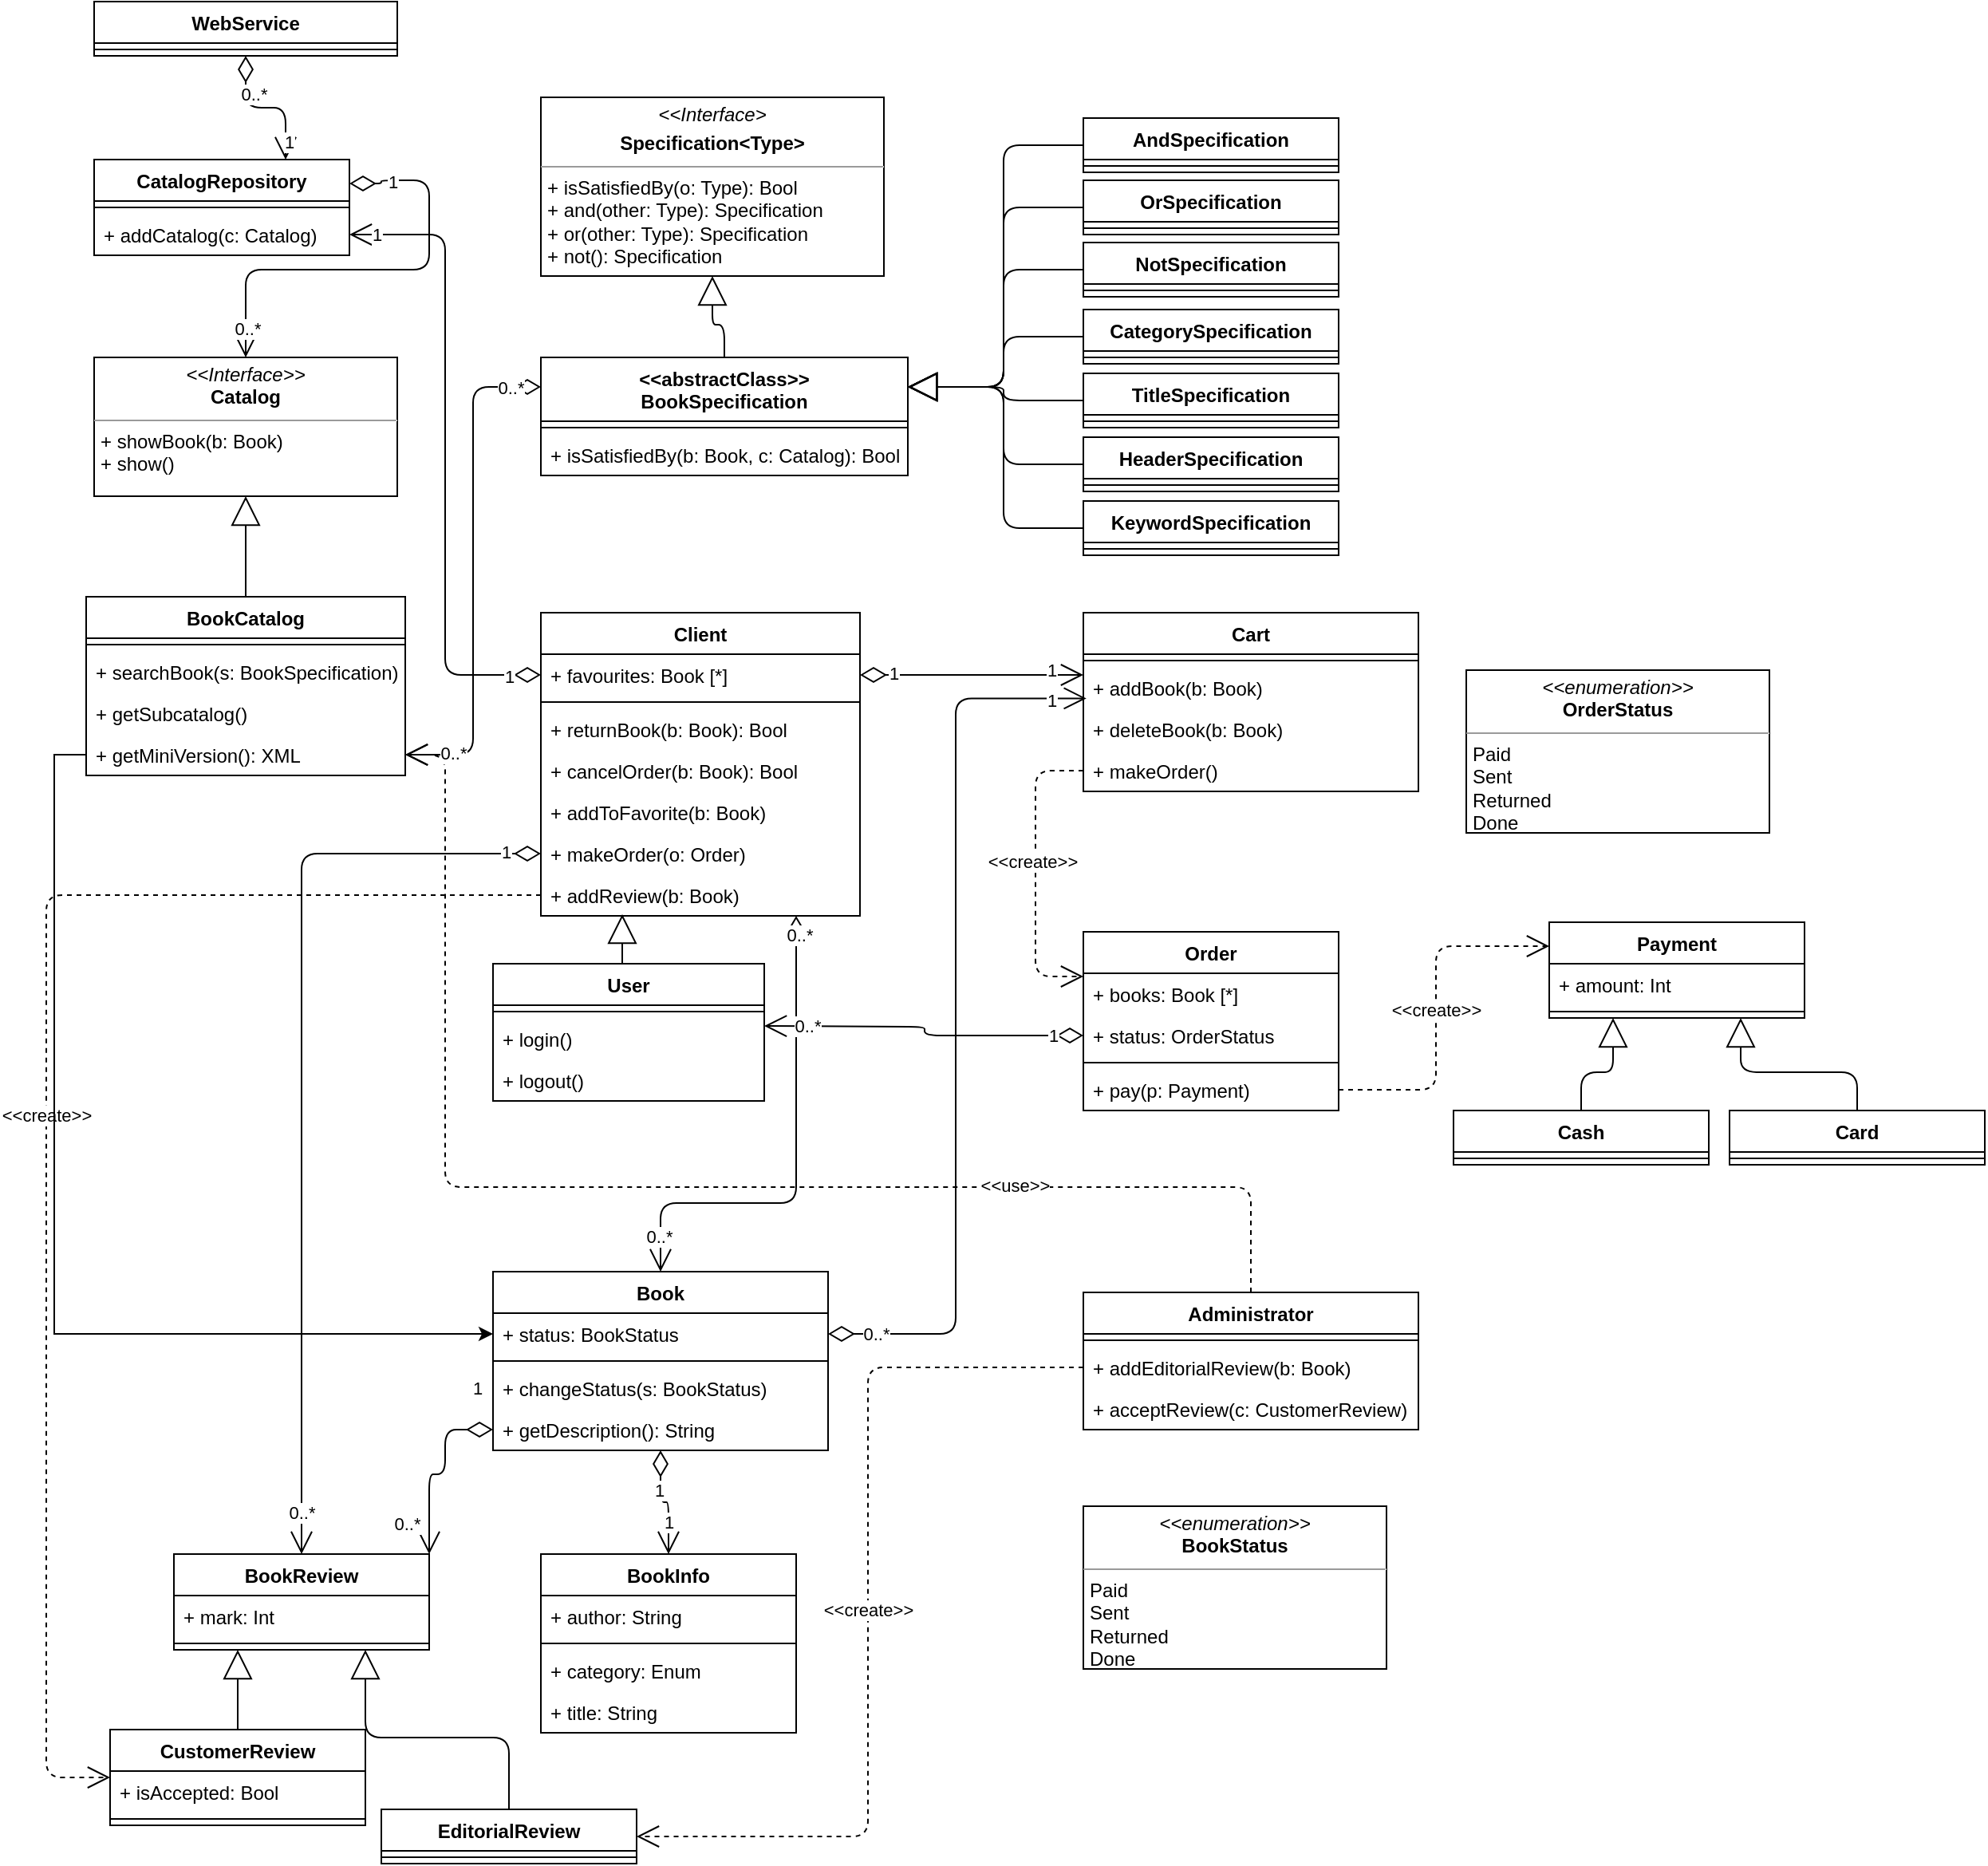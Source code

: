 <mxfile version="13.7.1" type="device"><diagram id="eg3-JLIVmVgbGzoTuYvR" name="Page-1"><mxGraphModel dx="1113" dy="1929" grid="1" gridSize="10" guides="1" tooltips="1" connect="1" arrows="1" fold="1" page="1" pageScale="1" pageWidth="827" pageHeight="1169" math="0" shadow="0"><root><mxCell id="0"/><mxCell id="1" parent="0"/><mxCell id="pzNNBxPWNXdxcWD0nP7Y-1" style="edgeStyle=orthogonalEdgeStyle;rounded=1;orthogonalLoop=1;jettySize=auto;html=1;entryX=0.25;entryY=1;entryDx=0;entryDy=0;endFill=0;endArrow=block;endSize=16;" parent="1" source="pzNNBxPWNXdxcWD0nP7Y-33" target="pzNNBxPWNXdxcWD0nP7Y-37" edge="1"><mxGeometry relative="1" as="geometry"><mxPoint x="1029.6" y="464" as="targetPoint"/></mxGeometry></mxCell><mxCell id="pzNNBxPWNXdxcWD0nP7Y-2" style="edgeStyle=orthogonalEdgeStyle;rounded=1;orthogonalLoop=1;jettySize=auto;html=1;entryX=0.75;entryY=1;entryDx=0;entryDy=0;endFill=0;endArrow=block;endSize=16;" parent="1" source="pzNNBxPWNXdxcWD0nP7Y-35" target="pzNNBxPWNXdxcWD0nP7Y-37" edge="1"><mxGeometry relative="1" as="geometry"><mxPoint x="1093.12" y="464.156" as="targetPoint"/></mxGeometry></mxCell><mxCell id="pzNNBxPWNXdxcWD0nP7Y-43" style="edgeStyle=orthogonalEdgeStyle;rounded=1;orthogonalLoop=1;jettySize=auto;html=1;exitX=0;exitY=0.5;exitDx=0;exitDy=0;entryX=1;entryY=0;entryDx=0;entryDy=0;endArrow=open;align=left;verticalAlign=bottom;endSize=12;startFill=0;startArrow=diamondThin;startSize=14;" parent="1" source="pzNNBxPWNXdxcWD0nP7Y-144" target="pzNNBxPWNXdxcWD0nP7Y-67" edge="1"><mxGeometry relative="1" as="geometry"><mxPoint x="270.0" y="721" as="sourcePoint"/><Array as="points"><mxPoint x="280" y="722"/><mxPoint x="280" y="750"/><mxPoint x="270" y="750"/></Array></mxGeometry></mxCell><mxCell id="pzNNBxPWNXdxcWD0nP7Y-202" value="1" style="edgeLabel;html=1;align=center;verticalAlign=middle;resizable=0;points=[];" parent="pzNNBxPWNXdxcWD0nP7Y-43" vertex="1" connectable="0"><mxGeometry x="-0.629" y="-2" relative="1" as="geometry"><mxPoint x="12" y="-24.38" as="offset"/></mxGeometry></mxCell><mxCell id="pzNNBxPWNXdxcWD0nP7Y-203" value="0..*" style="edgeLabel;html=1;align=center;verticalAlign=middle;resizable=0;points=[];" parent="pzNNBxPWNXdxcWD0nP7Y-43" vertex="1" connectable="0"><mxGeometry x="0.682" relative="1" as="geometry"><mxPoint x="-13.83" as="offset"/></mxGeometry></mxCell><mxCell id="pzNNBxPWNXdxcWD0nP7Y-85" value="&lt;p style=&quot;margin: 0px ; margin-top: 4px ; text-align: center&quot;&gt;&lt;i&gt;&amp;lt;&amp;lt;enumeration&amp;gt;&amp;gt;&lt;/i&gt;&lt;br&gt;&lt;b&gt;OrderStatus&lt;/b&gt;&lt;/p&gt;&lt;hr size=&quot;1&quot;&gt;&lt;p style=&quot;margin: 0px ; margin-left: 4px&quot;&gt;Paid&lt;/p&gt;&lt;p style=&quot;margin: 0px ; margin-left: 4px&quot;&gt;Sent&lt;/p&gt;&lt;p style=&quot;margin: 0px ; margin-left: 4px&quot;&gt;Returned&lt;/p&gt;&lt;p style=&quot;margin: 0px ; margin-left: 4px&quot;&gt;Done&lt;/p&gt;" style="verticalAlign=top;align=left;overflow=fill;fontSize=12;fontFamily=Helvetica;html=1;" parent="1" vertex="1"><mxGeometry x="920" y="246" width="190" height="102" as="geometry"/></mxCell><mxCell id="pzNNBxPWNXdxcWD0nP7Y-98" style="edgeStyle=orthogonalEdgeStyle;rounded=1;orthogonalLoop=1;jettySize=auto;html=1;entryX=0.25;entryY=1;entryDx=0;entryDy=0;endFill=0;endArrow=block;endSize=16;" parent="1" source="pzNNBxPWNXdxcWD0nP7Y-86" target="pzNNBxPWNXdxcWD0nP7Y-67" edge="1"><mxGeometry relative="1" as="geometry"/></mxCell><mxCell id="pzNNBxPWNXdxcWD0nP7Y-99" style="edgeStyle=orthogonalEdgeStyle;rounded=1;orthogonalLoop=1;jettySize=auto;html=1;entryX=0.75;entryY=1;entryDx=0;entryDy=0;endFill=0;endArrow=block;endSize=16;" parent="1" source="pzNNBxPWNXdxcWD0nP7Y-93" target="pzNNBxPWNXdxcWD0nP7Y-67" edge="1"><mxGeometry relative="1" as="geometry"/></mxCell><mxCell id="pzNNBxPWNXdxcWD0nP7Y-107" style="edgeStyle=orthogonalEdgeStyle;rounded=0;orthogonalLoop=1;jettySize=auto;html=1;exitX=0.5;exitY=1;exitDx=0;exitDy=0;" parent="1" edge="1"><mxGeometry relative="1" as="geometry"><mxPoint x="1062.5" y="934" as="sourcePoint"/><mxPoint x="1062.5" y="934" as="targetPoint"/></mxGeometry></mxCell><mxCell id="pzNNBxPWNXdxcWD0nP7Y-118" value="&lt;p style=&quot;margin: 0px ; margin-top: 4px ; text-align: center&quot;&gt;&lt;i&gt;&amp;lt;&amp;lt;Interface&amp;gt;&lt;/i&gt;&lt;/p&gt;&lt;p style=&quot;margin: 0px ; margin-top: 4px ; text-align: center&quot;&gt;&lt;b&gt;Specification&amp;lt;Type&amp;gt;&lt;/b&gt;&lt;/p&gt;&lt;hr size=&quot;1&quot;&gt;&lt;p style=&quot;margin: 0px ; margin-left: 4px&quot;&gt;+ isSatisfiedBy(o: Type): Bool&lt;/p&gt;&lt;p style=&quot;margin: 0px ; margin-left: 4px&quot;&gt;+ and(other: Type): Specification&lt;/p&gt;&lt;p style=&quot;margin: 0px ; margin-left: 4px&quot;&gt;+ or(other: Type): Specification&lt;/p&gt;&lt;p style=&quot;margin: 0px ; margin-left: 4px&quot;&gt;&lt;span&gt;+ not(): Specification&lt;/span&gt;&lt;/p&gt;" style="verticalAlign=top;align=left;overflow=fill;fontSize=12;fontFamily=Helvetica;html=1;" parent="1" vertex="1"><mxGeometry x="340" y="-113" width="215" height="112" as="geometry"/></mxCell><mxCell id="pzNNBxPWNXdxcWD0nP7Y-138" style="edgeStyle=orthogonalEdgeStyle;rounded=0;orthogonalLoop=1;jettySize=auto;html=1;exitX=0.5;exitY=1;exitDx=0;exitDy=0;" parent="1" source="pzNNBxPWNXdxcWD0nP7Y-118" target="pzNNBxPWNXdxcWD0nP7Y-118" edge="1"><mxGeometry relative="1" as="geometry"/></mxCell><mxCell id="pzNNBxPWNXdxcWD0nP7Y-143" value="&lt;p style=&quot;margin: 0px ; margin-top: 4px ; text-align: center&quot;&gt;&lt;i&gt;&amp;lt;&amp;lt;Interface&amp;gt;&amp;gt;&lt;/i&gt;&lt;br&gt;&lt;b&gt;Catalog&lt;/b&gt;&lt;/p&gt;&lt;hr size=&quot;1&quot;&gt;&lt;p style=&quot;margin: 0px ; margin-left: 4px&quot;&gt;+ showBook(b: Book)&lt;br&gt;+ show()&lt;/p&gt;" style="verticalAlign=top;align=left;overflow=fill;fontSize=12;fontFamily=Helvetica;html=1;" parent="1" vertex="1"><mxGeometry x="60" y="50" width="190" height="87" as="geometry"/></mxCell><mxCell id="pzNNBxPWNXdxcWD0nP7Y-148" style="edgeStyle=orthogonalEdgeStyle;rounded=1;orthogonalLoop=1;jettySize=auto;html=1;entryX=0;entryY=0.5;entryDx=0;entryDy=0;endArrow=open;align=left;verticalAlign=bottom;endSize=12;startFill=0;startArrow=diamondThin;startSize=14;" parent="1" source="pzNNBxPWNXdxcWD0nP7Y-5" edge="1"><mxGeometry relative="1" as="geometry"><mxPoint x="530" y="315" as="sourcePoint"/><mxPoint x="680" y="249" as="targetPoint"/></mxGeometry></mxCell><mxCell id="pzNNBxPWNXdxcWD0nP7Y-155" value="1" style="edgeLabel;html=1;align=center;verticalAlign=middle;resizable=0;points=[];" parent="pzNNBxPWNXdxcWD0nP7Y-148" vertex="1" connectable="0"><mxGeometry x="0.784" y="3" relative="1" as="geometry"><mxPoint x="-5" as="offset"/></mxGeometry></mxCell><mxCell id="pzNNBxPWNXdxcWD0nP7Y-196" value="1" style="edgeLabel;html=1;align=center;verticalAlign=middle;resizable=0;points=[];" parent="pzNNBxPWNXdxcWD0nP7Y-148" vertex="1" connectable="0"><mxGeometry x="-0.709" y="1" relative="1" as="geometry"><mxPoint as="offset"/></mxGeometry></mxCell><mxCell id="pzNNBxPWNXdxcWD0nP7Y-157" style="edgeStyle=orthogonalEdgeStyle;rounded=1;orthogonalLoop=1;jettySize=auto;html=1;entryX=0.5;entryY=0;entryDx=0;entryDy=0;endArrow=open;align=left;verticalAlign=bottom;endSize=12;startFill=0;startArrow=diamondThin;startSize=14;" parent="1" source="pzNNBxPWNXdxcWD0nP7Y-19" target="pzNNBxPWNXdxcWD0nP7Y-54" edge="1"><mxGeometry relative="1" as="geometry"><Array as="points"><mxPoint x="500" y="427"/><mxPoint x="500" y="580"/><mxPoint x="165" y="580"/></Array></mxGeometry></mxCell><mxCell id="pzNNBxPWNXdxcWD0nP7Y-198" value="0..*" style="edgeLabel;html=1;align=center;verticalAlign=middle;resizable=0;points=[];" parent="pzNNBxPWNXdxcWD0nP7Y-157" vertex="1" connectable="0"><mxGeometry x="-0.921" y="2" relative="1" as="geometry"><mxPoint as="offset"/></mxGeometry></mxCell><mxCell id="pzNNBxPWNXdxcWD0nP7Y-199" value="0..*" style="edgeLabel;html=1;align=center;verticalAlign=middle;resizable=0;points=[];" parent="pzNNBxPWNXdxcWD0nP7Y-157" vertex="1" connectable="0"><mxGeometry x="0.928" y="2" relative="1" as="geometry"><mxPoint x="-3" y="-11.67" as="offset"/></mxGeometry></mxCell><mxCell id="pzNNBxPWNXdxcWD0nP7Y-158" style="edgeStyle=orthogonalEdgeStyle;rounded=1;orthogonalLoop=1;jettySize=auto;html=1;entryX=0.255;entryY=0.962;entryDx=0;entryDy=0;entryPerimeter=0;endArrow=block;endFill=0;endSize=16;" parent="1" source="pzNNBxPWNXdxcWD0nP7Y-13" target="pzNNBxPWNXdxcWD0nP7Y-19" edge="1"><mxGeometry relative="1" as="geometry"><Array as="points"><mxPoint x="385" y="430"/><mxPoint x="391" y="430"/></Array></mxGeometry></mxCell><mxCell id="pzNNBxPWNXdxcWD0nP7Y-161" style="edgeStyle=orthogonalEdgeStyle;rounded=1;orthogonalLoop=1;jettySize=auto;html=1;entryX=1;entryY=0.5;entryDx=0;entryDy=0;endArrow=open;align=left;verticalAlign=bottom;endSize=12;startFill=0;startArrow=diamondThin;startSize=14;" parent="1" source="pzNNBxPWNXdxcWD0nP7Y-23" edge="1"><mxGeometry relative="1" as="geometry"><mxPoint x="480" y="469" as="targetPoint"/></mxGeometry></mxCell><mxCell id="pzNNBxPWNXdxcWD0nP7Y-167" value="0..*" style="edgeLabel;html=1;align=center;verticalAlign=middle;resizable=0;points=[];" parent="pzNNBxPWNXdxcWD0nP7Y-161" vertex="1" connectable="0"><mxGeometry x="0.759" relative="1" as="geometry"><mxPoint x="2" as="offset"/></mxGeometry></mxCell><mxCell id="pzNNBxPWNXdxcWD0nP7Y-168" value="1" style="edgeLabel;html=1;align=center;verticalAlign=middle;resizable=0;points=[];" parent="pzNNBxPWNXdxcWD0nP7Y-161" vertex="1" connectable="0"><mxGeometry x="-0.81" relative="1" as="geometry"><mxPoint as="offset"/></mxGeometry></mxCell><mxCell id="pzNNBxPWNXdxcWD0nP7Y-26" value="Cart" style="swimlane;fontStyle=1;align=center;verticalAlign=top;childLayout=stackLayout;horizontal=1;startSize=26;horizontalStack=0;resizeParent=1;resizeParentMax=0;resizeLast=0;collapsible=1;marginBottom=0;" parent="1" vertex="1"><mxGeometry x="680" y="210" width="210" height="112" as="geometry"/></mxCell><mxCell id="pzNNBxPWNXdxcWD0nP7Y-28" value="" style="line;strokeWidth=1;fillColor=none;align=left;verticalAlign=middle;spacingTop=-1;spacingLeft=3;spacingRight=3;rotatable=0;labelPosition=right;points=[];portConstraint=eastwest;" parent="pzNNBxPWNXdxcWD0nP7Y-26" vertex="1"><mxGeometry y="26" width="210" height="8" as="geometry"/></mxCell><mxCell id="pzNNBxPWNXdxcWD0nP7Y-29" value="+ addBook(b: Book)" style="text;strokeColor=none;fillColor=none;align=left;verticalAlign=top;spacingLeft=4;spacingRight=4;overflow=hidden;rotatable=0;points=[[0,0.5],[1,0.5]];portConstraint=eastwest;" parent="pzNNBxPWNXdxcWD0nP7Y-26" vertex="1"><mxGeometry y="34" width="210" height="26" as="geometry"/></mxCell><mxCell id="pzNNBxPWNXdxcWD0nP7Y-170" value="+ deleteBook(b: Book)" style="text;strokeColor=none;fillColor=none;align=left;verticalAlign=top;spacingLeft=4;spacingRight=4;overflow=hidden;rotatable=0;points=[[0,0.5],[1,0.5]];portConstraint=eastwest;" parent="pzNNBxPWNXdxcWD0nP7Y-26" vertex="1"><mxGeometry y="60" width="210" height="26" as="geometry"/></mxCell><mxCell id="pzNNBxPWNXdxcWD0nP7Y-30" value="+ makeOrder()" style="text;strokeColor=none;fillColor=none;align=left;verticalAlign=top;spacingLeft=4;spacingRight=4;overflow=hidden;rotatable=0;points=[[0,0.5],[1,0.5]];portConstraint=eastwest;" parent="pzNNBxPWNXdxcWD0nP7Y-26" vertex="1"><mxGeometry y="86" width="210" height="26" as="geometry"/></mxCell><mxCell id="pzNNBxPWNXdxcWD0nP7Y-3" value="Client" style="swimlane;fontStyle=1;align=center;verticalAlign=top;childLayout=stackLayout;horizontal=1;startSize=26;horizontalStack=0;resizeParent=1;resizeParentMax=0;resizeLast=0;collapsible=1;marginBottom=0;" parent="1" vertex="1"><mxGeometry x="340" y="210" width="200" height="190" as="geometry"/></mxCell><mxCell id="pzNNBxPWNXdxcWD0nP7Y-5" value="+ favourites: Book [*]" style="text;strokeColor=none;fillColor=none;align=left;verticalAlign=top;spacingLeft=4;spacingRight=4;overflow=hidden;rotatable=0;points=[[0,0.5],[1,0.5]];portConstraint=eastwest;" parent="pzNNBxPWNXdxcWD0nP7Y-3" vertex="1"><mxGeometry y="26" width="200" height="26" as="geometry"/></mxCell><mxCell id="pzNNBxPWNXdxcWD0nP7Y-6" value="" style="line;strokeWidth=1;fillColor=none;align=left;verticalAlign=middle;spacingTop=-1;spacingLeft=3;spacingRight=3;rotatable=0;labelPosition=right;points=[];portConstraint=eastwest;" parent="pzNNBxPWNXdxcWD0nP7Y-3" vertex="1"><mxGeometry y="52" width="200" height="8" as="geometry"/></mxCell><mxCell id="pzNNBxPWNXdxcWD0nP7Y-7" value="+ returnBook(b: Book): Bool" style="text;strokeColor=none;fillColor=none;align=left;verticalAlign=top;spacingLeft=4;spacingRight=4;overflow=hidden;rotatable=0;points=[[0,0.5],[1,0.5]];portConstraint=eastwest;" parent="pzNNBxPWNXdxcWD0nP7Y-3" vertex="1"><mxGeometry y="60" width="200" height="26" as="geometry"/></mxCell><mxCell id="pzNNBxPWNXdxcWD0nP7Y-8" value="+ cancelOrder(b: Book): Bool" style="text;strokeColor=none;fillColor=none;align=left;verticalAlign=top;spacingLeft=4;spacingRight=4;overflow=hidden;rotatable=0;points=[[0,0.5],[1,0.5]];portConstraint=eastwest;" parent="pzNNBxPWNXdxcWD0nP7Y-3" vertex="1"><mxGeometry y="86" width="200" height="26" as="geometry"/></mxCell><mxCell id="pzNNBxPWNXdxcWD0nP7Y-10" value="+ addToFavorite(b: Book)" style="text;strokeColor=none;fillColor=none;align=left;verticalAlign=top;spacingLeft=4;spacingRight=4;overflow=hidden;rotatable=0;points=[[0,0.5],[1,0.5]];portConstraint=eastwest;" parent="pzNNBxPWNXdxcWD0nP7Y-3" vertex="1"><mxGeometry y="112" width="200" height="26" as="geometry"/></mxCell><mxCell id="pzNNBxPWNXdxcWD0nP7Y-150" value="+ makeOrder(o: Order)" style="text;strokeColor=none;fillColor=none;align=left;verticalAlign=top;spacingLeft=4;spacingRight=4;overflow=hidden;rotatable=0;points=[[0,0.5],[1,0.5]];portConstraint=eastwest;" parent="pzNNBxPWNXdxcWD0nP7Y-3" vertex="1"><mxGeometry y="138" width="200" height="26" as="geometry"/></mxCell><mxCell id="pzNNBxPWNXdxcWD0nP7Y-19" value="+ addReview(b: Book)" style="text;strokeColor=none;fillColor=none;align=left;verticalAlign=top;spacingLeft=4;spacingRight=4;overflow=hidden;rotatable=0;points=[[0,0.5],[1,0.5]];portConstraint=eastwest;" parent="pzNNBxPWNXdxcWD0nP7Y-3" vertex="1"><mxGeometry y="164" width="200" height="26" as="geometry"/></mxCell><mxCell id="pzNNBxPWNXdxcWD0nP7Y-173" style="edgeStyle=orthogonalEdgeStyle;rounded=1;orthogonalLoop=1;jettySize=auto;html=1;entryX=0.5;entryY=1;entryDx=0;entryDy=0;endArrow=block;endFill=0;endSize=16;exitX=0.5;exitY=0;exitDx=0;exitDy=0;" parent="1" source="pzNNBxPWNXdxcWD0nP7Y-78" target="pzNNBxPWNXdxcWD0nP7Y-143" edge="1"><mxGeometry relative="1" as="geometry"><Array as="points"><mxPoint x="155" y="200"/></Array></mxGeometry></mxCell><mxCell id="pzNNBxPWNXdxcWD0nP7Y-169" style="edgeStyle=orthogonalEdgeStyle;rounded=1;orthogonalLoop=1;jettySize=auto;html=1;entryX=1;entryY=0.5;entryDx=0;entryDy=0;endArrow=open;endFill=1;endSize=12;dashed=1;" parent="1" source="pzNNBxPWNXdxcWD0nP7Y-46" target="pzNNBxPWNXdxcWD0nP7Y-84" edge="1"><mxGeometry relative="1" as="geometry"><Array as="points"><mxPoint x="675" y="570"/><mxPoint x="280" y="570"/><mxPoint x="280" y="335"/></Array></mxGeometry></mxCell><mxCell id="pzNNBxPWNXdxcWD0nP7Y-175" value="&amp;lt;&amp;lt;use&amp;gt;&amp;gt;" style="edgeLabel;html=1;align=center;verticalAlign=middle;resizable=0;points=[];" parent="pzNNBxPWNXdxcWD0nP7Y-169" vertex="1" connectable="0"><mxGeometry x="-0.506" y="-1" relative="1" as="geometry"><mxPoint as="offset"/></mxGeometry></mxCell><mxCell id="pzNNBxPWNXdxcWD0nP7Y-163" value="&amp;lt;&amp;lt;create&amp;gt;&amp;gt;" style="edgeStyle=orthogonalEdgeStyle;rounded=1;orthogonalLoop=1;jettySize=auto;html=1;entryX=1;entryY=0.5;entryDx=0;entryDy=0;endArrow=open;endFill=1;exitX=0;exitY=0.5;exitDx=0;exitDy=0;endSize=12;dashed=1;" parent="1" source="pzNNBxPWNXdxcWD0nP7Y-49" target="pzNNBxPWNXdxcWD0nP7Y-93" edge="1"><mxGeometry relative="1" as="geometry"/></mxCell><mxCell id="pzNNBxPWNXdxcWD0nP7Y-13" value="User" style="swimlane;fontStyle=1;align=center;verticalAlign=top;childLayout=stackLayout;horizontal=1;startSize=26;horizontalStack=0;resizeParent=1;resizeParentMax=0;resizeLast=0;collapsible=1;marginBottom=0;" parent="1" vertex="1"><mxGeometry x="310" y="430" width="170" height="86" as="geometry"/></mxCell><mxCell id="pzNNBxPWNXdxcWD0nP7Y-16" value="" style="line;strokeWidth=1;fillColor=none;align=left;verticalAlign=middle;spacingTop=-1;spacingLeft=3;spacingRight=3;rotatable=0;labelPosition=right;points=[];portConstraint=eastwest;" parent="pzNNBxPWNXdxcWD0nP7Y-13" vertex="1"><mxGeometry y="26" width="170" height="8" as="geometry"/></mxCell><mxCell id="pzNNBxPWNXdxcWD0nP7Y-17" value="+ login()" style="text;strokeColor=none;fillColor=none;align=left;verticalAlign=top;spacingLeft=4;spacingRight=4;overflow=hidden;rotatable=0;points=[[0,0.5],[1,0.5]];portConstraint=eastwest;" parent="pzNNBxPWNXdxcWD0nP7Y-13" vertex="1"><mxGeometry y="34" width="170" height="26" as="geometry"/></mxCell><mxCell id="pzNNBxPWNXdxcWD0nP7Y-18" value="+ logout()" style="text;strokeColor=none;fillColor=none;align=left;verticalAlign=top;spacingLeft=4;spacingRight=4;overflow=hidden;rotatable=0;points=[[0,0.5],[1,0.5]];portConstraint=eastwest;" parent="pzNNBxPWNXdxcWD0nP7Y-13" vertex="1"><mxGeometry y="60" width="170" height="26" as="geometry"/></mxCell><mxCell id="pzNNBxPWNXdxcWD0nP7Y-20" value="Order" style="swimlane;fontStyle=1;align=center;verticalAlign=top;childLayout=stackLayout;horizontal=1;startSize=26;horizontalStack=0;resizeParent=1;resizeParentMax=0;resizeLast=0;collapsible=1;marginBottom=0;" parent="1" vertex="1"><mxGeometry x="680" y="410" width="160" height="112" as="geometry"/></mxCell><mxCell id="pzNNBxPWNXdxcWD0nP7Y-22" value="+ books: Book [*]" style="text;strokeColor=none;fillColor=none;align=left;verticalAlign=top;spacingLeft=4;spacingRight=4;overflow=hidden;rotatable=0;points=[[0,0.5],[1,0.5]];portConstraint=eastwest;" parent="pzNNBxPWNXdxcWD0nP7Y-20" vertex="1"><mxGeometry y="26" width="160" height="26" as="geometry"/></mxCell><mxCell id="pzNNBxPWNXdxcWD0nP7Y-23" value="+ status: OrderStatus" style="text;strokeColor=none;fillColor=none;align=left;verticalAlign=top;spacingLeft=4;spacingRight=4;overflow=hidden;rotatable=0;points=[[0,0.5],[1,0.5]];portConstraint=eastwest;" parent="pzNNBxPWNXdxcWD0nP7Y-20" vertex="1"><mxGeometry y="52" width="160" height="26" as="geometry"/></mxCell><mxCell id="pzNNBxPWNXdxcWD0nP7Y-24" value="" style="line;strokeWidth=1;fillColor=none;align=left;verticalAlign=middle;spacingTop=-1;spacingLeft=3;spacingRight=3;rotatable=0;labelPosition=right;points=[];portConstraint=eastwest;" parent="pzNNBxPWNXdxcWD0nP7Y-20" vertex="1"><mxGeometry y="78" width="160" height="8" as="geometry"/></mxCell><mxCell id="pzNNBxPWNXdxcWD0nP7Y-25" value="+ pay(p: Payment)" style="text;strokeColor=none;fillColor=none;align=left;verticalAlign=top;spacingLeft=4;spacingRight=4;overflow=hidden;rotatable=0;points=[[0,0.5],[1,0.5]];portConstraint=eastwest;" parent="pzNNBxPWNXdxcWD0nP7Y-20" vertex="1"><mxGeometry y="86" width="160" height="26" as="geometry"/></mxCell><mxCell id="pzNNBxPWNXdxcWD0nP7Y-171" style="edgeStyle=orthogonalEdgeStyle;rounded=1;orthogonalLoop=1;jettySize=auto;html=1;entryX=0;entryY=0.25;entryDx=0;entryDy=0;endArrow=open;endFill=1;endSize=12;dashed=1;" parent="1" source="pzNNBxPWNXdxcWD0nP7Y-30" target="pzNNBxPWNXdxcWD0nP7Y-20" edge="1"><mxGeometry relative="1" as="geometry"/></mxCell><mxCell id="pzNNBxPWNXdxcWD0nP7Y-197" value="&amp;lt;&amp;lt;create&amp;gt;&amp;gt;" style="edgeLabel;html=1;align=center;verticalAlign=middle;resizable=0;points=[];" parent="pzNNBxPWNXdxcWD0nP7Y-171" vertex="1" connectable="0"><mxGeometry x="-0.084" y="-2" relative="1" as="geometry"><mxPoint as="offset"/></mxGeometry></mxCell><mxCell id="pzNNBxPWNXdxcWD0nP7Y-37" value="Payment" style="swimlane;fontStyle=1;align=center;verticalAlign=top;childLayout=stackLayout;horizontal=1;startSize=26;horizontalStack=0;resizeParent=1;resizeParentMax=0;resizeLast=0;collapsible=1;marginBottom=0;" parent="1" vertex="1"><mxGeometry x="972" y="404" width="160" height="60" as="geometry"/></mxCell><mxCell id="pzNNBxPWNXdxcWD0nP7Y-172" value="+ amount: Int" style="text;strokeColor=none;fillColor=none;align=left;verticalAlign=top;spacingLeft=4;spacingRight=4;overflow=hidden;rotatable=0;points=[[0,0.5],[1,0.5]];portConstraint=eastwest;" parent="pzNNBxPWNXdxcWD0nP7Y-37" vertex="1"><mxGeometry y="26" width="160" height="26" as="geometry"/></mxCell><mxCell id="pzNNBxPWNXdxcWD0nP7Y-38" value="" style="line;strokeWidth=1;fillColor=none;align=left;verticalAlign=middle;spacingTop=-1;spacingLeft=3;spacingRight=3;rotatable=0;labelPosition=right;points=[];portConstraint=eastwest;" parent="pzNNBxPWNXdxcWD0nP7Y-37" vertex="1"><mxGeometry y="52" width="160" height="8" as="geometry"/></mxCell><mxCell id="pzNNBxPWNXdxcWD0nP7Y-178" value="&amp;lt;&amp;lt;create&amp;gt;&amp;gt;" style="edgeStyle=orthogonalEdgeStyle;rounded=1;orthogonalLoop=1;jettySize=auto;html=1;entryX=0;entryY=0.25;entryDx=0;entryDy=0;endArrow=open;endFill=1;endSize=12;dashed=1;" parent="1" source="pzNNBxPWNXdxcWD0nP7Y-25" target="pzNNBxPWNXdxcWD0nP7Y-37" edge="1"><mxGeometry relative="1" as="geometry"/></mxCell><mxCell id="pzNNBxPWNXdxcWD0nP7Y-190" style="edgeStyle=orthogonalEdgeStyle;rounded=1;orthogonalLoop=1;jettySize=auto;html=1;endArrow=block;endFill=0;endSize=16;" parent="1" source="pzNNBxPWNXdxcWD0nP7Y-119" target="pzNNBxPWNXdxcWD0nP7Y-118" edge="1"><mxGeometry relative="1" as="geometry"/></mxCell><mxCell id="pzNNBxPWNXdxcWD0nP7Y-193" style="edgeStyle=orthogonalEdgeStyle;rounded=1;orthogonalLoop=1;jettySize=auto;html=1;exitX=0;exitY=0.25;exitDx=0;exitDy=0;entryX=1;entryY=0.5;entryDx=0;entryDy=0;endArrow=open;align=left;verticalAlign=bottom;endSize=12;startFill=0;startArrow=diamondThin;startSize=14;" parent="1" source="pzNNBxPWNXdxcWD0nP7Y-119" target="pzNNBxPWNXdxcWD0nP7Y-84" edge="1"><mxGeometry relative="1" as="geometry"/></mxCell><mxCell id="pzNNBxPWNXdxcWD0nP7Y-206" value="0..*" style="edgeLabel;html=1;align=center;verticalAlign=middle;resizable=0;points=[];" parent="pzNNBxPWNXdxcWD0nP7Y-193" vertex="1" connectable="0"><mxGeometry x="0.887" y="-1" relative="1" as="geometry"><mxPoint x="12" as="offset"/></mxGeometry></mxCell><mxCell id="pzNNBxPWNXdxcWD0nP7Y-207" value="0..*" style="edgeLabel;html=1;align=center;verticalAlign=middle;resizable=0;points=[];" parent="pzNNBxPWNXdxcWD0nP7Y-193" vertex="1" connectable="0"><mxGeometry x="-0.875" relative="1" as="geometry"><mxPoint as="offset"/></mxGeometry></mxCell><mxCell id="pzNNBxPWNXdxcWD0nP7Y-119" value="&lt;&lt;abstractClass&gt;&gt;&#10;BookSpecification" style="swimlane;fontStyle=1;align=center;verticalAlign=top;childLayout=stackLayout;horizontal=1;startSize=40;horizontalStack=0;resizeParent=1;resizeParentMax=0;resizeLast=0;collapsible=1;marginBottom=0;" parent="1" vertex="1"><mxGeometry x="340" y="50" width="230" height="74" as="geometry"/></mxCell><mxCell id="pzNNBxPWNXdxcWD0nP7Y-121" value="" style="line;strokeWidth=1;fillColor=none;align=left;verticalAlign=middle;spacingTop=-1;spacingLeft=3;spacingRight=3;rotatable=0;labelPosition=right;points=[];portConstraint=eastwest;" parent="pzNNBxPWNXdxcWD0nP7Y-119" vertex="1"><mxGeometry y="40" width="230" height="8" as="geometry"/></mxCell><mxCell id="pzNNBxPWNXdxcWD0nP7Y-120" value="+ isSatisfiedBy(b: Book, c: Catalog): Bool" style="text;strokeColor=none;fillColor=none;align=left;verticalAlign=top;spacingLeft=4;spacingRight=4;overflow=hidden;rotatable=0;points=[[0,0.5],[1,0.5]];portConstraint=eastwest;" parent="pzNNBxPWNXdxcWD0nP7Y-119" vertex="1"><mxGeometry y="48" width="230" height="26" as="geometry"/></mxCell><mxCell id="pzNNBxPWNXdxcWD0nP7Y-182" style="edgeStyle=orthogonalEdgeStyle;rounded=1;orthogonalLoop=1;jettySize=auto;html=1;entryX=1;entryY=0.25;entryDx=0;entryDy=0;endArrow=block;align=center;verticalAlign=middle;endSize=16;endFill=0;" parent="1" source="pzNNBxPWNXdxcWD0nP7Y-108" target="pzNNBxPWNXdxcWD0nP7Y-119" edge="1"><mxGeometry relative="1" as="geometry"/></mxCell><mxCell id="pzNNBxPWNXdxcWD0nP7Y-108" value="AndSpecification" style="swimlane;fontStyle=1;align=center;verticalAlign=top;childLayout=stackLayout;horizontal=1;startSize=26;horizontalStack=0;resizeParent=1;resizeParentMax=0;resizeLast=0;collapsible=1;marginBottom=0;" parent="1" vertex="1"><mxGeometry x="680" y="-100" width="160" height="34" as="geometry"/></mxCell><mxCell id="pzNNBxPWNXdxcWD0nP7Y-110" value="" style="line;strokeWidth=1;fillColor=none;align=left;verticalAlign=middle;spacingTop=-1;spacingLeft=3;spacingRight=3;rotatable=0;labelPosition=right;points=[];portConstraint=eastwest;" parent="pzNNBxPWNXdxcWD0nP7Y-108" vertex="1"><mxGeometry y="26" width="160" height="8" as="geometry"/></mxCell><mxCell id="pzNNBxPWNXdxcWD0nP7Y-184" style="edgeStyle=orthogonalEdgeStyle;rounded=1;orthogonalLoop=1;jettySize=auto;html=1;entryX=1;entryY=0.25;entryDx=0;entryDy=0;endArrow=block;endFill=0;endSize=16;" parent="1" source="pzNNBxPWNXdxcWD0nP7Y-114" target="pzNNBxPWNXdxcWD0nP7Y-119" edge="1"><mxGeometry relative="1" as="geometry"/></mxCell><mxCell id="pzNNBxPWNXdxcWD0nP7Y-114" value="OrSpecification" style="swimlane;fontStyle=1;align=center;verticalAlign=top;childLayout=stackLayout;horizontal=1;startSize=26;horizontalStack=0;resizeParent=1;resizeParentMax=0;resizeLast=0;collapsible=1;marginBottom=0;" parent="1" vertex="1"><mxGeometry x="680" y="-61" width="160" height="34" as="geometry"/></mxCell><mxCell id="pzNNBxPWNXdxcWD0nP7Y-115" value="" style="line;strokeWidth=1;fillColor=none;align=left;verticalAlign=middle;spacingTop=-1;spacingLeft=3;spacingRight=3;rotatable=0;labelPosition=right;points=[];portConstraint=eastwest;" parent="pzNNBxPWNXdxcWD0nP7Y-114" vertex="1"><mxGeometry y="26" width="160" height="8" as="geometry"/></mxCell><mxCell id="pzNNBxPWNXdxcWD0nP7Y-185" style="edgeStyle=orthogonalEdgeStyle;rounded=1;orthogonalLoop=1;jettySize=auto;html=1;entryX=1;entryY=0.25;entryDx=0;entryDy=0;endArrow=block;endFill=0;endSize=16;" parent="1" source="pzNNBxPWNXdxcWD0nP7Y-112" target="pzNNBxPWNXdxcWD0nP7Y-119" edge="1"><mxGeometry relative="1" as="geometry"/></mxCell><mxCell id="pzNNBxPWNXdxcWD0nP7Y-112" value="NotSpecification" style="swimlane;fontStyle=1;align=center;verticalAlign=top;childLayout=stackLayout;horizontal=1;startSize=26;horizontalStack=0;resizeParent=1;resizeParentMax=0;resizeLast=0;collapsible=1;marginBottom=0;" parent="1" vertex="1"><mxGeometry x="680" y="-22" width="160" height="34" as="geometry"/></mxCell><mxCell id="pzNNBxPWNXdxcWD0nP7Y-113" value="" style="line;strokeWidth=1;fillColor=none;align=left;verticalAlign=middle;spacingTop=-1;spacingLeft=3;spacingRight=3;rotatable=0;labelPosition=right;points=[];portConstraint=eastwest;" parent="pzNNBxPWNXdxcWD0nP7Y-112" vertex="1"><mxGeometry y="26" width="160" height="8" as="geometry"/></mxCell><mxCell id="pzNNBxPWNXdxcWD0nP7Y-186" style="edgeStyle=orthogonalEdgeStyle;rounded=1;orthogonalLoop=1;jettySize=auto;html=1;entryX=1;entryY=0.25;entryDx=0;entryDy=0;endArrow=block;endFill=0;endSize=16;" parent="1" source="pzNNBxPWNXdxcWD0nP7Y-128" target="pzNNBxPWNXdxcWD0nP7Y-119" edge="1"><mxGeometry relative="1" as="geometry"/></mxCell><mxCell id="pzNNBxPWNXdxcWD0nP7Y-128" value="CategorySpecification" style="swimlane;fontStyle=1;align=center;verticalAlign=top;childLayout=stackLayout;horizontal=1;startSize=26;horizontalStack=0;resizeParent=1;resizeParentMax=0;resizeLast=0;collapsible=1;marginBottom=0;" parent="1" vertex="1"><mxGeometry x="680" y="20" width="160" height="34" as="geometry"/></mxCell><mxCell id="pzNNBxPWNXdxcWD0nP7Y-129" value="" style="line;strokeWidth=1;fillColor=none;align=left;verticalAlign=middle;spacingTop=-1;spacingLeft=3;spacingRight=3;rotatable=0;labelPosition=right;points=[];portConstraint=eastwest;" parent="pzNNBxPWNXdxcWD0nP7Y-128" vertex="1"><mxGeometry y="26" width="160" height="8" as="geometry"/></mxCell><mxCell id="pzNNBxPWNXdxcWD0nP7Y-187" style="edgeStyle=orthogonalEdgeStyle;rounded=1;orthogonalLoop=1;jettySize=auto;html=1;entryX=1;entryY=0.25;entryDx=0;entryDy=0;endArrow=block;endFill=0;endSize=16;" parent="1" source="pzNNBxPWNXdxcWD0nP7Y-124" target="pzNNBxPWNXdxcWD0nP7Y-119" edge="1"><mxGeometry relative="1" as="geometry"/></mxCell><mxCell id="pzNNBxPWNXdxcWD0nP7Y-124" value="TitleSpecification" style="swimlane;fontStyle=1;align=center;verticalAlign=top;childLayout=stackLayout;horizontal=1;startSize=26;horizontalStack=0;resizeParent=1;resizeParentMax=0;resizeLast=0;collapsible=1;marginBottom=0;" parent="1" vertex="1"><mxGeometry x="680" y="60" width="160" height="34" as="geometry"/></mxCell><mxCell id="pzNNBxPWNXdxcWD0nP7Y-125" value="" style="line;strokeWidth=1;fillColor=none;align=left;verticalAlign=middle;spacingTop=-1;spacingLeft=3;spacingRight=3;rotatable=0;labelPosition=right;points=[];portConstraint=eastwest;" parent="pzNNBxPWNXdxcWD0nP7Y-124" vertex="1"><mxGeometry y="26" width="160" height="8" as="geometry"/></mxCell><mxCell id="pzNNBxPWNXdxcWD0nP7Y-188" style="edgeStyle=orthogonalEdgeStyle;rounded=1;orthogonalLoop=1;jettySize=auto;html=1;entryX=1;entryY=0.25;entryDx=0;entryDy=0;endArrow=block;endFill=0;endSize=16;" parent="1" source="pzNNBxPWNXdxcWD0nP7Y-116" target="pzNNBxPWNXdxcWD0nP7Y-119" edge="1"><mxGeometry relative="1" as="geometry"/></mxCell><mxCell id="pzNNBxPWNXdxcWD0nP7Y-116" value="HeaderSpecification" style="swimlane;fontStyle=1;align=center;verticalAlign=top;childLayout=stackLayout;horizontal=1;startSize=26;horizontalStack=0;resizeParent=1;resizeParentMax=0;resizeLast=0;collapsible=1;marginBottom=0;" parent="1" vertex="1"><mxGeometry x="680" y="100" width="160" height="34" as="geometry"/></mxCell><mxCell id="pzNNBxPWNXdxcWD0nP7Y-117" value="" style="line;strokeWidth=1;fillColor=none;align=left;verticalAlign=middle;spacingTop=-1;spacingLeft=3;spacingRight=3;rotatable=0;labelPosition=right;points=[];portConstraint=eastwest;" parent="pzNNBxPWNXdxcWD0nP7Y-116" vertex="1"><mxGeometry y="26" width="160" height="8" as="geometry"/></mxCell><mxCell id="pzNNBxPWNXdxcWD0nP7Y-189" style="edgeStyle=orthogonalEdgeStyle;rounded=1;orthogonalLoop=1;jettySize=auto;html=1;entryX=1;entryY=0.25;entryDx=0;entryDy=0;endArrow=block;endFill=0;endSize=16;" parent="1" source="pzNNBxPWNXdxcWD0nP7Y-126" target="pzNNBxPWNXdxcWD0nP7Y-119" edge="1"><mxGeometry relative="1" as="geometry"/></mxCell><mxCell id="pzNNBxPWNXdxcWD0nP7Y-126" value="KeywordSpecification" style="swimlane;fontStyle=1;align=center;verticalAlign=top;childLayout=stackLayout;horizontal=1;startSize=26;horizontalStack=0;resizeParent=1;resizeParentMax=0;resizeLast=0;collapsible=1;marginBottom=0;" parent="1" vertex="1"><mxGeometry x="680" y="140" width="160" height="34" as="geometry"/></mxCell><mxCell id="pzNNBxPWNXdxcWD0nP7Y-127" value="" style="line;strokeWidth=1;fillColor=none;align=left;verticalAlign=middle;spacingTop=-1;spacingLeft=3;spacingRight=3;rotatable=0;labelPosition=right;points=[];portConstraint=eastwest;" parent="pzNNBxPWNXdxcWD0nP7Y-126" vertex="1"><mxGeometry y="26" width="160" height="8" as="geometry"/></mxCell><mxCell id="pzNNBxPWNXdxcWD0nP7Y-46" value="Administrator" style="swimlane;fontStyle=1;align=center;verticalAlign=top;childLayout=stackLayout;horizontal=1;startSize=26;horizontalStack=0;resizeParent=1;resizeParentMax=0;resizeLast=0;collapsible=1;marginBottom=0;" parent="1" vertex="1"><mxGeometry x="680" y="636" width="210" height="86" as="geometry"/></mxCell><mxCell id="pzNNBxPWNXdxcWD0nP7Y-48" value="" style="line;strokeWidth=1;fillColor=none;align=left;verticalAlign=middle;spacingTop=-1;spacingLeft=3;spacingRight=3;rotatable=0;labelPosition=right;points=[];portConstraint=eastwest;" parent="pzNNBxPWNXdxcWD0nP7Y-46" vertex="1"><mxGeometry y="26" width="210" height="8" as="geometry"/></mxCell><mxCell id="pzNNBxPWNXdxcWD0nP7Y-49" value="+ addEditorialReview(b: Book)" style="text;strokeColor=none;fillColor=none;align=left;verticalAlign=top;spacingLeft=4;spacingRight=4;overflow=hidden;rotatable=0;points=[[0,0.5],[1,0.5]];portConstraint=eastwest;" parent="pzNNBxPWNXdxcWD0nP7Y-46" vertex="1"><mxGeometry y="34" width="210" height="26" as="geometry"/></mxCell><mxCell id="pzNNBxPWNXdxcWD0nP7Y-50" value="+ acceptReview(с: CustomerReview)" style="text;strokeColor=none;fillColor=none;align=left;verticalAlign=top;spacingLeft=4;spacingRight=4;overflow=hidden;rotatable=0;points=[[0,0.5],[1,0.5]];portConstraint=eastwest;" parent="pzNNBxPWNXdxcWD0nP7Y-46" vertex="1"><mxGeometry y="60" width="210" height="26" as="geometry"/></mxCell><mxCell id="pzNNBxPWNXdxcWD0nP7Y-195" style="edgeStyle=orthogonalEdgeStyle;rounded=1;orthogonalLoop=1;jettySize=auto;html=1;entryX=1;entryY=0.5;entryDx=0;entryDy=0;endArrow=open;align=left;verticalAlign=bottom;endSize=12;startFill=0;startArrow=diamondThin;startSize=14;" parent="1" source="pzNNBxPWNXdxcWD0nP7Y-5" target="lQql-NUci22PNePwxh9y-10" edge="1"><mxGeometry relative="1" as="geometry"/></mxCell><mxCell id="lQql-NUci22PNePwxh9y-15" value="1" style="edgeLabel;html=1;align=center;verticalAlign=middle;resizable=0;points=[];" vertex="1" connectable="0" parent="pzNNBxPWNXdxcWD0nP7Y-195"><mxGeometry x="0.916" relative="1" as="geometry"><mxPoint as="offset"/></mxGeometry></mxCell><mxCell id="lQql-NUci22PNePwxh9y-16" value="1" style="edgeLabel;html=1;align=center;verticalAlign=middle;resizable=0;points=[];" vertex="1" connectable="0" parent="pzNNBxPWNXdxcWD0nP7Y-195"><mxGeometry x="-0.897" y="1" relative="1" as="geometry"><mxPoint as="offset"/></mxGeometry></mxCell><mxCell id="pzNNBxPWNXdxcWD0nP7Y-204" style="edgeStyle=orthogonalEdgeStyle;rounded=1;orthogonalLoop=1;jettySize=auto;html=1;entryX=0;entryY=0.5;entryDx=0;entryDy=0;endArrow=open;endFill=1;endSize=12;dashed=1;" parent="1" source="pzNNBxPWNXdxcWD0nP7Y-19" target="pzNNBxPWNXdxcWD0nP7Y-86" edge="1"><mxGeometry relative="1" as="geometry"><Array as="points"><mxPoint x="30" y="387"/><mxPoint x="30" y="940"/></Array></mxGeometry></mxCell><mxCell id="pzNNBxPWNXdxcWD0nP7Y-205" value="&amp;lt;&amp;lt;create&amp;gt;&amp;gt;" style="edgeLabel;html=1;align=center;verticalAlign=middle;resizable=0;points=[];" parent="pzNNBxPWNXdxcWD0nP7Y-204" vertex="1" connectable="0"><mxGeometry x="-0.392" y="68" relative="1" as="geometry"><mxPoint x="-35.71" y="69.97" as="offset"/></mxGeometry></mxCell><mxCell id="pzNNBxPWNXdxcWD0nP7Y-209" style="edgeStyle=orthogonalEdgeStyle;rounded=1;orthogonalLoop=1;jettySize=auto;html=1;exitX=1;exitY=0.25;exitDx=0;exitDy=0;entryX=0.5;entryY=0;entryDx=0;entryDy=0;endArrow=open;align=left;verticalAlign=bottom;endSize=12;startFill=0;startArrow=diamondThin;startSize=14;" parent="1" source="lQql-NUci22PNePwxh9y-7" target="pzNNBxPWNXdxcWD0nP7Y-143" edge="1"><mxGeometry relative="1" as="geometry"><mxPoint x="250" y="-61" as="sourcePoint"/><Array as="points"><mxPoint x="240" y="-59"/><mxPoint x="240" y="-61"/><mxPoint x="270" y="-61"/><mxPoint x="270" y="-5"/><mxPoint x="155" y="-5"/></Array></mxGeometry></mxCell><mxCell id="pzNNBxPWNXdxcWD0nP7Y-210" value="1" style="edgeLabel;html=1;align=center;verticalAlign=middle;resizable=0;points=[];" parent="pzNNBxPWNXdxcWD0nP7Y-209" vertex="1" connectable="0"><mxGeometry x="-0.795" y="-1" relative="1" as="geometry"><mxPoint as="offset"/></mxGeometry></mxCell><mxCell id="pzNNBxPWNXdxcWD0nP7Y-211" value="0..*" style="edgeLabel;html=1;align=center;verticalAlign=middle;resizable=0;points=[];" parent="pzNNBxPWNXdxcWD0nP7Y-209" vertex="1" connectable="0"><mxGeometry x="0.867" y="1" relative="1" as="geometry"><mxPoint as="offset"/></mxGeometry></mxCell><mxCell id="pzNNBxPWNXdxcWD0nP7Y-67" value="BookReview" style="swimlane;fontStyle=1;align=center;verticalAlign=top;childLayout=stackLayout;horizontal=1;startSize=26;horizontalStack=0;resizeParent=1;resizeParentMax=0;resizeLast=0;collapsible=1;marginBottom=0;" parent="1" vertex="1"><mxGeometry x="110" y="800" width="160" height="60" as="geometry"/></mxCell><mxCell id="pzNNBxPWNXdxcWD0nP7Y-69" value="+ mark: Int" style="text;strokeColor=none;fillColor=none;align=left;verticalAlign=top;spacingLeft=4;spacingRight=4;overflow=hidden;rotatable=0;points=[[0,0.5],[1,0.5]];portConstraint=eastwest;" parent="pzNNBxPWNXdxcWD0nP7Y-67" vertex="1"><mxGeometry y="26" width="160" height="26" as="geometry"/></mxCell><mxCell id="pzNNBxPWNXdxcWD0nP7Y-73" value="" style="line;strokeWidth=1;fillColor=none;align=left;verticalAlign=middle;spacingTop=-1;spacingLeft=3;spacingRight=3;rotatable=0;labelPosition=right;points=[];portConstraint=eastwest;" parent="pzNNBxPWNXdxcWD0nP7Y-67" vertex="1"><mxGeometry y="52" width="160" height="8" as="geometry"/></mxCell><mxCell id="pzNNBxPWNXdxcWD0nP7Y-86" value="CustomerReview" style="swimlane;fontStyle=1;align=center;verticalAlign=top;childLayout=stackLayout;horizontal=1;startSize=26;horizontalStack=0;resizeParent=1;resizeParentMax=0;resizeLast=0;collapsible=1;marginBottom=0;" parent="1" vertex="1"><mxGeometry x="70" y="910" width="160" height="60" as="geometry"/></mxCell><mxCell id="pzNNBxPWNXdxcWD0nP7Y-92" value="+ isAccepted: Bool" style="text;strokeColor=none;fillColor=none;align=left;verticalAlign=top;spacingLeft=4;spacingRight=4;overflow=hidden;rotatable=0;points=[[0,0.5],[1,0.5]];portConstraint=eastwest;" parent="pzNNBxPWNXdxcWD0nP7Y-86" vertex="1"><mxGeometry y="26" width="160" height="26" as="geometry"/></mxCell><mxCell id="pzNNBxPWNXdxcWD0nP7Y-88" value="" style="line;strokeWidth=1;fillColor=none;align=left;verticalAlign=middle;spacingTop=-1;spacingLeft=3;spacingRight=3;rotatable=0;labelPosition=right;points=[];portConstraint=eastwest;" parent="pzNNBxPWNXdxcWD0nP7Y-86" vertex="1"><mxGeometry y="52" width="160" height="8" as="geometry"/></mxCell><mxCell id="pzNNBxPWNXdxcWD0nP7Y-215" style="edgeStyle=orthogonalEdgeStyle;rounded=1;orthogonalLoop=1;jettySize=auto;html=1;endArrow=open;align=left;verticalAlign=bottom;endSize=12;startFill=0;startArrow=diamondThin;startSize=14;" parent="1" source="pzNNBxPWNXdxcWD0nP7Y-54" target="pzNNBxPWNXdxcWD0nP7Y-62" edge="1"><mxGeometry relative="1" as="geometry"/></mxCell><mxCell id="pzNNBxPWNXdxcWD0nP7Y-216" value="1" style="edgeLabel;html=1;align=center;verticalAlign=middle;resizable=0;points=[];" parent="pzNNBxPWNXdxcWD0nP7Y-215" vertex="1" connectable="0"><mxGeometry x="-0.457" relative="1" as="geometry"><mxPoint x="-1" y="5.93" as="offset"/></mxGeometry></mxCell><mxCell id="pzNNBxPWNXdxcWD0nP7Y-217" value="1" style="edgeLabel;html=1;align=center;verticalAlign=middle;resizable=0;points=[];" parent="pzNNBxPWNXdxcWD0nP7Y-215" vertex="1" connectable="0"><mxGeometry x="0.656" relative="1" as="geometry"><mxPoint y="-7.91" as="offset"/></mxGeometry></mxCell><mxCell id="pzNNBxPWNXdxcWD0nP7Y-54" value="Book" style="swimlane;fontStyle=1;align=center;verticalAlign=top;childLayout=stackLayout;horizontal=1;startSize=26;horizontalStack=0;resizeParent=1;resizeParentMax=0;resizeLast=0;collapsible=1;marginBottom=0;" parent="1" vertex="1"><mxGeometry x="310" y="623" width="210" height="112" as="geometry"/></mxCell><mxCell id="pzNNBxPWNXdxcWD0nP7Y-57" value="+ status: BookStatus" style="text;strokeColor=none;fillColor=none;align=left;verticalAlign=top;spacingLeft=4;spacingRight=4;overflow=hidden;rotatable=0;points=[[0,0.5],[1,0.5]];portConstraint=eastwest;" parent="pzNNBxPWNXdxcWD0nP7Y-54" vertex="1"><mxGeometry y="26" width="210" height="26" as="geometry"/></mxCell><mxCell id="pzNNBxPWNXdxcWD0nP7Y-60" value="" style="line;strokeWidth=1;fillColor=none;align=left;verticalAlign=middle;spacingTop=-1;spacingLeft=3;spacingRight=3;rotatable=0;labelPosition=right;points=[];portConstraint=eastwest;" parent="pzNNBxPWNXdxcWD0nP7Y-54" vertex="1"><mxGeometry y="52" width="210" height="8" as="geometry"/></mxCell><mxCell id="pzNNBxPWNXdxcWD0nP7Y-61" value="+ changeStatus(s: BookStatus)" style="text;strokeColor=none;fillColor=none;align=left;verticalAlign=top;spacingLeft=4;spacingRight=4;overflow=hidden;rotatable=0;points=[[0,0.5],[1,0.5]];portConstraint=eastwest;" parent="pzNNBxPWNXdxcWD0nP7Y-54" vertex="1"><mxGeometry y="60" width="210" height="26" as="geometry"/></mxCell><mxCell id="pzNNBxPWNXdxcWD0nP7Y-144" value="+ getDescription(): String" style="text;strokeColor=none;fillColor=none;align=left;verticalAlign=top;spacingLeft=4;spacingRight=4;overflow=hidden;rotatable=0;points=[[0,0.5],[1,0.5]];portConstraint=eastwest;" parent="pzNNBxPWNXdxcWD0nP7Y-54" vertex="1"><mxGeometry y="86" width="210" height="26" as="geometry"/></mxCell><mxCell id="pzNNBxPWNXdxcWD0nP7Y-93" value="EditorialReview" style="swimlane;fontStyle=1;align=center;verticalAlign=top;childLayout=stackLayout;horizontal=1;startSize=26;horizontalStack=0;resizeParent=1;resizeParentMax=0;resizeLast=0;collapsible=1;marginBottom=0;" parent="1" vertex="1"><mxGeometry x="240" y="960" width="160" height="34" as="geometry"/></mxCell><mxCell id="pzNNBxPWNXdxcWD0nP7Y-95" value="" style="line;strokeWidth=1;fillColor=none;align=left;verticalAlign=middle;spacingTop=-1;spacingLeft=3;spacingRight=3;rotatable=0;labelPosition=right;points=[];portConstraint=eastwest;" parent="pzNNBxPWNXdxcWD0nP7Y-93" vertex="1"><mxGeometry y="26" width="160" height="8" as="geometry"/></mxCell><mxCell id="pzNNBxPWNXdxcWD0nP7Y-62" value="BookInfo" style="swimlane;fontStyle=1;align=center;verticalAlign=top;childLayout=stackLayout;horizontal=1;startSize=26;horizontalStack=0;resizeParent=1;resizeParentMax=0;resizeLast=0;collapsible=1;marginBottom=0;" parent="1" vertex="1"><mxGeometry x="340" y="800" width="160" height="112" as="geometry"/></mxCell><mxCell id="pzNNBxPWNXdxcWD0nP7Y-63" value="+ author: String" style="text;strokeColor=none;fillColor=none;align=left;verticalAlign=top;spacingLeft=4;spacingRight=4;overflow=hidden;rotatable=0;points=[[0,0.5],[1,0.5]];portConstraint=eastwest;" parent="pzNNBxPWNXdxcWD0nP7Y-62" vertex="1"><mxGeometry y="26" width="160" height="26" as="geometry"/></mxCell><mxCell id="pzNNBxPWNXdxcWD0nP7Y-64" value="" style="line;strokeWidth=1;fillColor=none;align=left;verticalAlign=middle;spacingTop=-1;spacingLeft=3;spacingRight=3;rotatable=0;labelPosition=right;points=[];portConstraint=eastwest;" parent="pzNNBxPWNXdxcWD0nP7Y-62" vertex="1"><mxGeometry y="52" width="160" height="8" as="geometry"/></mxCell><mxCell id="pzNNBxPWNXdxcWD0nP7Y-65" value="+ category: Enum" style="text;strokeColor=none;fillColor=none;align=left;verticalAlign=top;spacingLeft=4;spacingRight=4;overflow=hidden;rotatable=0;points=[[0,0.5],[1,0.5]];portConstraint=eastwest;" parent="pzNNBxPWNXdxcWD0nP7Y-62" vertex="1"><mxGeometry y="60" width="160" height="26" as="geometry"/></mxCell><mxCell id="pzNNBxPWNXdxcWD0nP7Y-66" value="+ title: String" style="text;strokeColor=none;fillColor=none;align=left;verticalAlign=top;spacingLeft=4;spacingRight=4;overflow=hidden;rotatable=0;points=[[0,0.5],[1,0.5]];portConstraint=eastwest;" parent="pzNNBxPWNXdxcWD0nP7Y-62" vertex="1"><mxGeometry y="86" width="160" height="26" as="geometry"/></mxCell><mxCell id="pzNNBxPWNXdxcWD0nP7Y-212" style="edgeStyle=orthogonalEdgeStyle;rounded=1;orthogonalLoop=1;jettySize=auto;html=1;entryX=0.009;entryY=-0.242;entryDx=0;entryDy=0;entryPerimeter=0;endArrow=open;endSize=12;align=left;verticalAlign=bottom;startFill=0;startArrow=diamondThin;startSize=14;" parent="1" source="pzNNBxPWNXdxcWD0nP7Y-57" target="pzNNBxPWNXdxcWD0nP7Y-170" edge="1"><mxGeometry relative="1" as="geometry"/></mxCell><mxCell id="pzNNBxPWNXdxcWD0nP7Y-213" value="0..*" style="edgeLabel;html=1;align=center;verticalAlign=middle;resizable=0;points=[];" parent="pzNNBxPWNXdxcWD0nP7Y-212" vertex="1" connectable="0"><mxGeometry x="-0.929" y="1" relative="1" as="geometry"><mxPoint x="10" y="1" as="offset"/></mxGeometry></mxCell><mxCell id="pzNNBxPWNXdxcWD0nP7Y-214" value="1" style="edgeLabel;html=1;align=center;verticalAlign=middle;resizable=0;points=[];" parent="pzNNBxPWNXdxcWD0nP7Y-212" vertex="1" connectable="0"><mxGeometry x="0.942" y="-1" relative="1" as="geometry"><mxPoint x="-5.52" as="offset"/></mxGeometry></mxCell><mxCell id="pzNNBxPWNXdxcWD0nP7Y-35" value="Card" style="swimlane;fontStyle=1;align=center;verticalAlign=top;childLayout=stackLayout;horizontal=1;startSize=26;horizontalStack=0;resizeParent=1;resizeParentMax=0;resizeLast=0;collapsible=1;marginBottom=0;" parent="1" vertex="1"><mxGeometry x="1085" y="522" width="160" height="34" as="geometry"/></mxCell><mxCell id="pzNNBxPWNXdxcWD0nP7Y-36" value="" style="line;strokeWidth=1;fillColor=none;align=left;verticalAlign=middle;spacingTop=-1;spacingLeft=3;spacingRight=3;rotatable=0;labelPosition=right;points=[];portConstraint=eastwest;" parent="pzNNBxPWNXdxcWD0nP7Y-35" vertex="1"><mxGeometry y="26" width="160" height="8" as="geometry"/></mxCell><mxCell id="pzNNBxPWNXdxcWD0nP7Y-33" value="Cash" style="swimlane;fontStyle=1;align=center;verticalAlign=top;childLayout=stackLayout;horizontal=1;startSize=26;horizontalStack=0;resizeParent=1;resizeParentMax=0;resizeLast=0;collapsible=1;marginBottom=0;" parent="1" vertex="1"><mxGeometry x="912" y="522" width="160" height="34" as="geometry"/></mxCell><mxCell id="pzNNBxPWNXdxcWD0nP7Y-34" value="" style="line;strokeWidth=1;fillColor=none;align=left;verticalAlign=middle;spacingTop=-1;spacingLeft=3;spacingRight=3;rotatable=0;labelPosition=right;points=[];portConstraint=eastwest;" parent="pzNNBxPWNXdxcWD0nP7Y-33" vertex="1"><mxGeometry y="26" width="160" height="8" as="geometry"/></mxCell><mxCell id="lQql-NUci22PNePwxh9y-1" value="&lt;p style=&quot;margin: 0px ; margin-top: 4px ; text-align: center&quot;&gt;&lt;i&gt;&amp;lt;&amp;lt;enumeration&amp;gt;&amp;gt;&lt;/i&gt;&lt;br&gt;&lt;b&gt;BookStatus&lt;/b&gt;&lt;/p&gt;&lt;hr size=&quot;1&quot;&gt;&lt;p style=&quot;margin: 0px ; margin-left: 4px&quot;&gt;Paid&lt;/p&gt;&lt;p style=&quot;margin: 0px ; margin-left: 4px&quot;&gt;Sent&lt;/p&gt;&lt;p style=&quot;margin: 0px ; margin-left: 4px&quot;&gt;Returned&lt;/p&gt;&lt;p style=&quot;margin: 0px ; margin-left: 4px&quot;&gt;Done&lt;/p&gt;" style="verticalAlign=top;align=left;overflow=fill;fontSize=12;fontFamily=Helvetica;html=1;" vertex="1" parent="1"><mxGeometry x="680" y="770" width="190" height="102" as="geometry"/></mxCell><mxCell id="lQql-NUci22PNePwxh9y-2" style="edgeStyle=orthogonalEdgeStyle;rounded=0;orthogonalLoop=1;jettySize=auto;html=1;entryX=0;entryY=0.5;entryDx=0;entryDy=0;exitX=0;exitY=0.5;exitDx=0;exitDy=0;" edge="1" parent="1" source="pzNNBxPWNXdxcWD0nP7Y-84" target="pzNNBxPWNXdxcWD0nP7Y-57"><mxGeometry relative="1" as="geometry"/></mxCell><mxCell id="lQql-NUci22PNePwxh9y-3" style="edgeStyle=orthogonalEdgeStyle;rounded=1;orthogonalLoop=1;jettySize=auto;html=1;exitX=0;exitY=0.5;exitDx=0;exitDy=0;align=left;verticalAlign=bottom;endArrow=open;endSize=12;startFill=0;startArrow=diamondThin;startSize=14;" edge="1" parent="1" source="pzNNBxPWNXdxcWD0nP7Y-150" target="pzNNBxPWNXdxcWD0nP7Y-67"><mxGeometry relative="1" as="geometry"/></mxCell><mxCell id="lQql-NUci22PNePwxh9y-4" value="0..*" style="edgeLabel;html=1;align=center;verticalAlign=middle;resizable=0;points=[];" vertex="1" connectable="0" parent="lQql-NUci22PNePwxh9y-3"><mxGeometry x="0.912" relative="1" as="geometry"><mxPoint as="offset"/></mxGeometry></mxCell><mxCell id="lQql-NUci22PNePwxh9y-5" value="1" style="edgeLabel;html=1;align=center;verticalAlign=middle;resizable=0;points=[];" vertex="1" connectable="0" parent="lQql-NUci22PNePwxh9y-3"><mxGeometry x="-0.926" y="-1" relative="1" as="geometry"><mxPoint as="offset"/></mxGeometry></mxCell><mxCell id="lQql-NUci22PNePwxh9y-7" value="CatalogRepository" style="swimlane;fontStyle=1;align=center;verticalAlign=top;childLayout=stackLayout;horizontal=1;startSize=26;horizontalStack=0;resizeParent=1;resizeParentMax=0;resizeLast=0;collapsible=1;marginBottom=0;" vertex="1" parent="1"><mxGeometry x="60" y="-74" width="160" height="60" as="geometry"/></mxCell><mxCell id="lQql-NUci22PNePwxh9y-9" value="" style="line;strokeWidth=1;fillColor=none;align=left;verticalAlign=middle;spacingTop=-1;spacingLeft=3;spacingRight=3;rotatable=0;labelPosition=right;points=[];portConstraint=eastwest;" vertex="1" parent="lQql-NUci22PNePwxh9y-7"><mxGeometry y="26" width="160" height="8" as="geometry"/></mxCell><mxCell id="lQql-NUci22PNePwxh9y-10" value="+ addCatalog(c: Catalog)" style="text;strokeColor=none;fillColor=none;align=left;verticalAlign=top;spacingLeft=4;spacingRight=4;overflow=hidden;rotatable=0;points=[[0,0.5],[1,0.5]];portConstraint=eastwest;" vertex="1" parent="lQql-NUci22PNePwxh9y-7"><mxGeometry y="34" width="160" height="26" as="geometry"/></mxCell><mxCell id="lQql-NUci22PNePwxh9y-12" style="edgeStyle=orthogonalEdgeStyle;rounded=1;orthogonalLoop=1;jettySize=auto;html=1;entryX=0.75;entryY=0;entryDx=0;entryDy=0;align=left;verticalAlign=bottom;endArrow=open;endSize=12;startFill=0;startArrow=diamondThin;startSize=14;" edge="1" parent="1" source="pzNNBxPWNXdxcWD0nP7Y-74" target="lQql-NUci22PNePwxh9y-7"><mxGeometry relative="1" as="geometry"/></mxCell><mxCell id="lQql-NUci22PNePwxh9y-13" value="1" style="edgeLabel;html=1;align=center;verticalAlign=middle;resizable=0;points=[];" vertex="1" connectable="0" parent="lQql-NUci22PNePwxh9y-12"><mxGeometry x="0.761" y="2" relative="1" as="geometry"><mxPoint as="offset"/></mxGeometry></mxCell><mxCell id="lQql-NUci22PNePwxh9y-14" value="0..*" style="edgeLabel;html=1;align=center;verticalAlign=middle;resizable=0;points=[];" vertex="1" connectable="0" parent="lQql-NUci22PNePwxh9y-12"><mxGeometry x="-0.7" relative="1" as="geometry"><mxPoint x="5" y="9.83" as="offset"/></mxGeometry></mxCell><mxCell id="pzNNBxPWNXdxcWD0nP7Y-74" value="WebService" style="swimlane;fontStyle=1;align=center;verticalAlign=top;childLayout=stackLayout;horizontal=1;startSize=26;horizontalStack=0;resizeParent=1;resizeParentMax=0;resizeLast=0;collapsible=1;marginBottom=0;" parent="1" vertex="1"><mxGeometry x="60" y="-173" width="190" height="34" as="geometry"/></mxCell><mxCell id="pzNNBxPWNXdxcWD0nP7Y-76" value="" style="line;strokeWidth=1;fillColor=none;align=left;verticalAlign=middle;spacingTop=-1;spacingLeft=3;spacingRight=3;rotatable=0;labelPosition=right;points=[];portConstraint=eastwest;" parent="pzNNBxPWNXdxcWD0nP7Y-74" vertex="1"><mxGeometry y="26" width="190" height="8" as="geometry"/></mxCell><mxCell id="pzNNBxPWNXdxcWD0nP7Y-78" value="BookCatalog" style="swimlane;fontStyle=1;align=center;verticalAlign=top;childLayout=stackLayout;horizontal=1;startSize=26;horizontalStack=0;resizeParent=1;resizeParentMax=0;resizeLast=0;collapsible=1;marginBottom=0;" parent="1" vertex="1"><mxGeometry x="55" y="200" width="200" height="112" as="geometry"/></mxCell><mxCell id="pzNNBxPWNXdxcWD0nP7Y-80" value="" style="line;strokeWidth=1;fillColor=none;align=left;verticalAlign=middle;spacingTop=-1;spacingLeft=3;spacingRight=3;rotatable=0;labelPosition=right;points=[];portConstraint=eastwest;" parent="pzNNBxPWNXdxcWD0nP7Y-78" vertex="1"><mxGeometry y="26" width="200" height="8" as="geometry"/></mxCell><mxCell id="pzNNBxPWNXdxcWD0nP7Y-140" value="+ searchBook(s: BookSpecification)" style="text;strokeColor=none;fillColor=none;align=left;verticalAlign=top;spacingLeft=4;spacingRight=4;overflow=hidden;rotatable=0;points=[[0,0.5],[1,0.5]];portConstraint=eastwest;" parent="pzNNBxPWNXdxcWD0nP7Y-78" vertex="1"><mxGeometry y="34" width="200" height="26" as="geometry"/></mxCell><mxCell id="pzNNBxPWNXdxcWD0nP7Y-83" value="+ getSubcatalog()" style="text;strokeColor=none;fillColor=none;align=left;verticalAlign=top;spacingLeft=4;spacingRight=4;overflow=hidden;rotatable=0;points=[[0,0.5],[1,0.5]];portConstraint=eastwest;" parent="pzNNBxPWNXdxcWD0nP7Y-78" vertex="1"><mxGeometry y="60" width="200" height="26" as="geometry"/></mxCell><mxCell id="pzNNBxPWNXdxcWD0nP7Y-84" value="+ getMiniVersion(): XML" style="text;strokeColor=none;fillColor=none;align=left;verticalAlign=top;spacingLeft=4;spacingRight=4;overflow=hidden;rotatable=0;points=[[0,0.5],[1,0.5]];portConstraint=eastwest;" parent="pzNNBxPWNXdxcWD0nP7Y-78" vertex="1"><mxGeometry y="86" width="200" height="26" as="geometry"/></mxCell></root></mxGraphModel></diagram></mxfile>